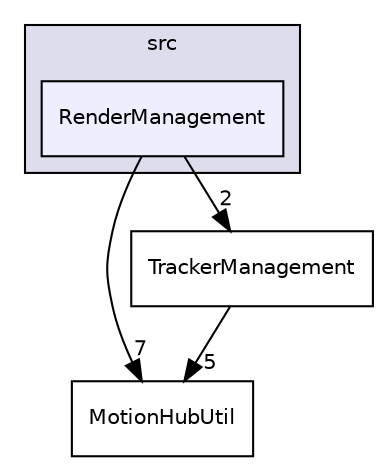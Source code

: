 digraph "src/RenderManagement" {
  compound=true
  node [ fontsize="10", fontname="Helvetica"];
  edge [ labelfontsize="10", labelfontname="Helvetica"];
  subgraph clusterdir_68267d1309a1af8e8297ef4c3efbcdba {
    graph [ bgcolor="#ddddee", pencolor="black", label="src" fontname="Helvetica", fontsize="10", URL="dir_68267d1309a1af8e8297ef4c3efbcdba.html"]
  dir_2aae01ed5b51607ff5c5467f5fbf0fdc [shape=box, label="RenderManagement", style="filled", fillcolor="#eeeeff", pencolor="black", URL="dir_2aae01ed5b51607ff5c5467f5fbf0fdc.html"];
  }
  dir_b4817ea3b0dc3a781298faaa4ae67ebf [shape=box label="MotionHubUtil" URL="dir_b4817ea3b0dc3a781298faaa4ae67ebf.html"];
  dir_e3fd89a57cdae034d7aa0e28cf438a8d [shape=box label="TrackerManagement" URL="dir_e3fd89a57cdae034d7aa0e28cf438a8d.html"];
  dir_2aae01ed5b51607ff5c5467f5fbf0fdc->dir_b4817ea3b0dc3a781298faaa4ae67ebf [headlabel="7", labeldistance=1.5 headhref="dir_000005_000003.html"];
  dir_2aae01ed5b51607ff5c5467f5fbf0fdc->dir_e3fd89a57cdae034d7aa0e28cf438a8d [headlabel="2", labeldistance=1.5 headhref="dir_000005_000006.html"];
  dir_e3fd89a57cdae034d7aa0e28cf438a8d->dir_b4817ea3b0dc3a781298faaa4ae67ebf [headlabel="5", labeldistance=1.5 headhref="dir_000006_000003.html"];
}

